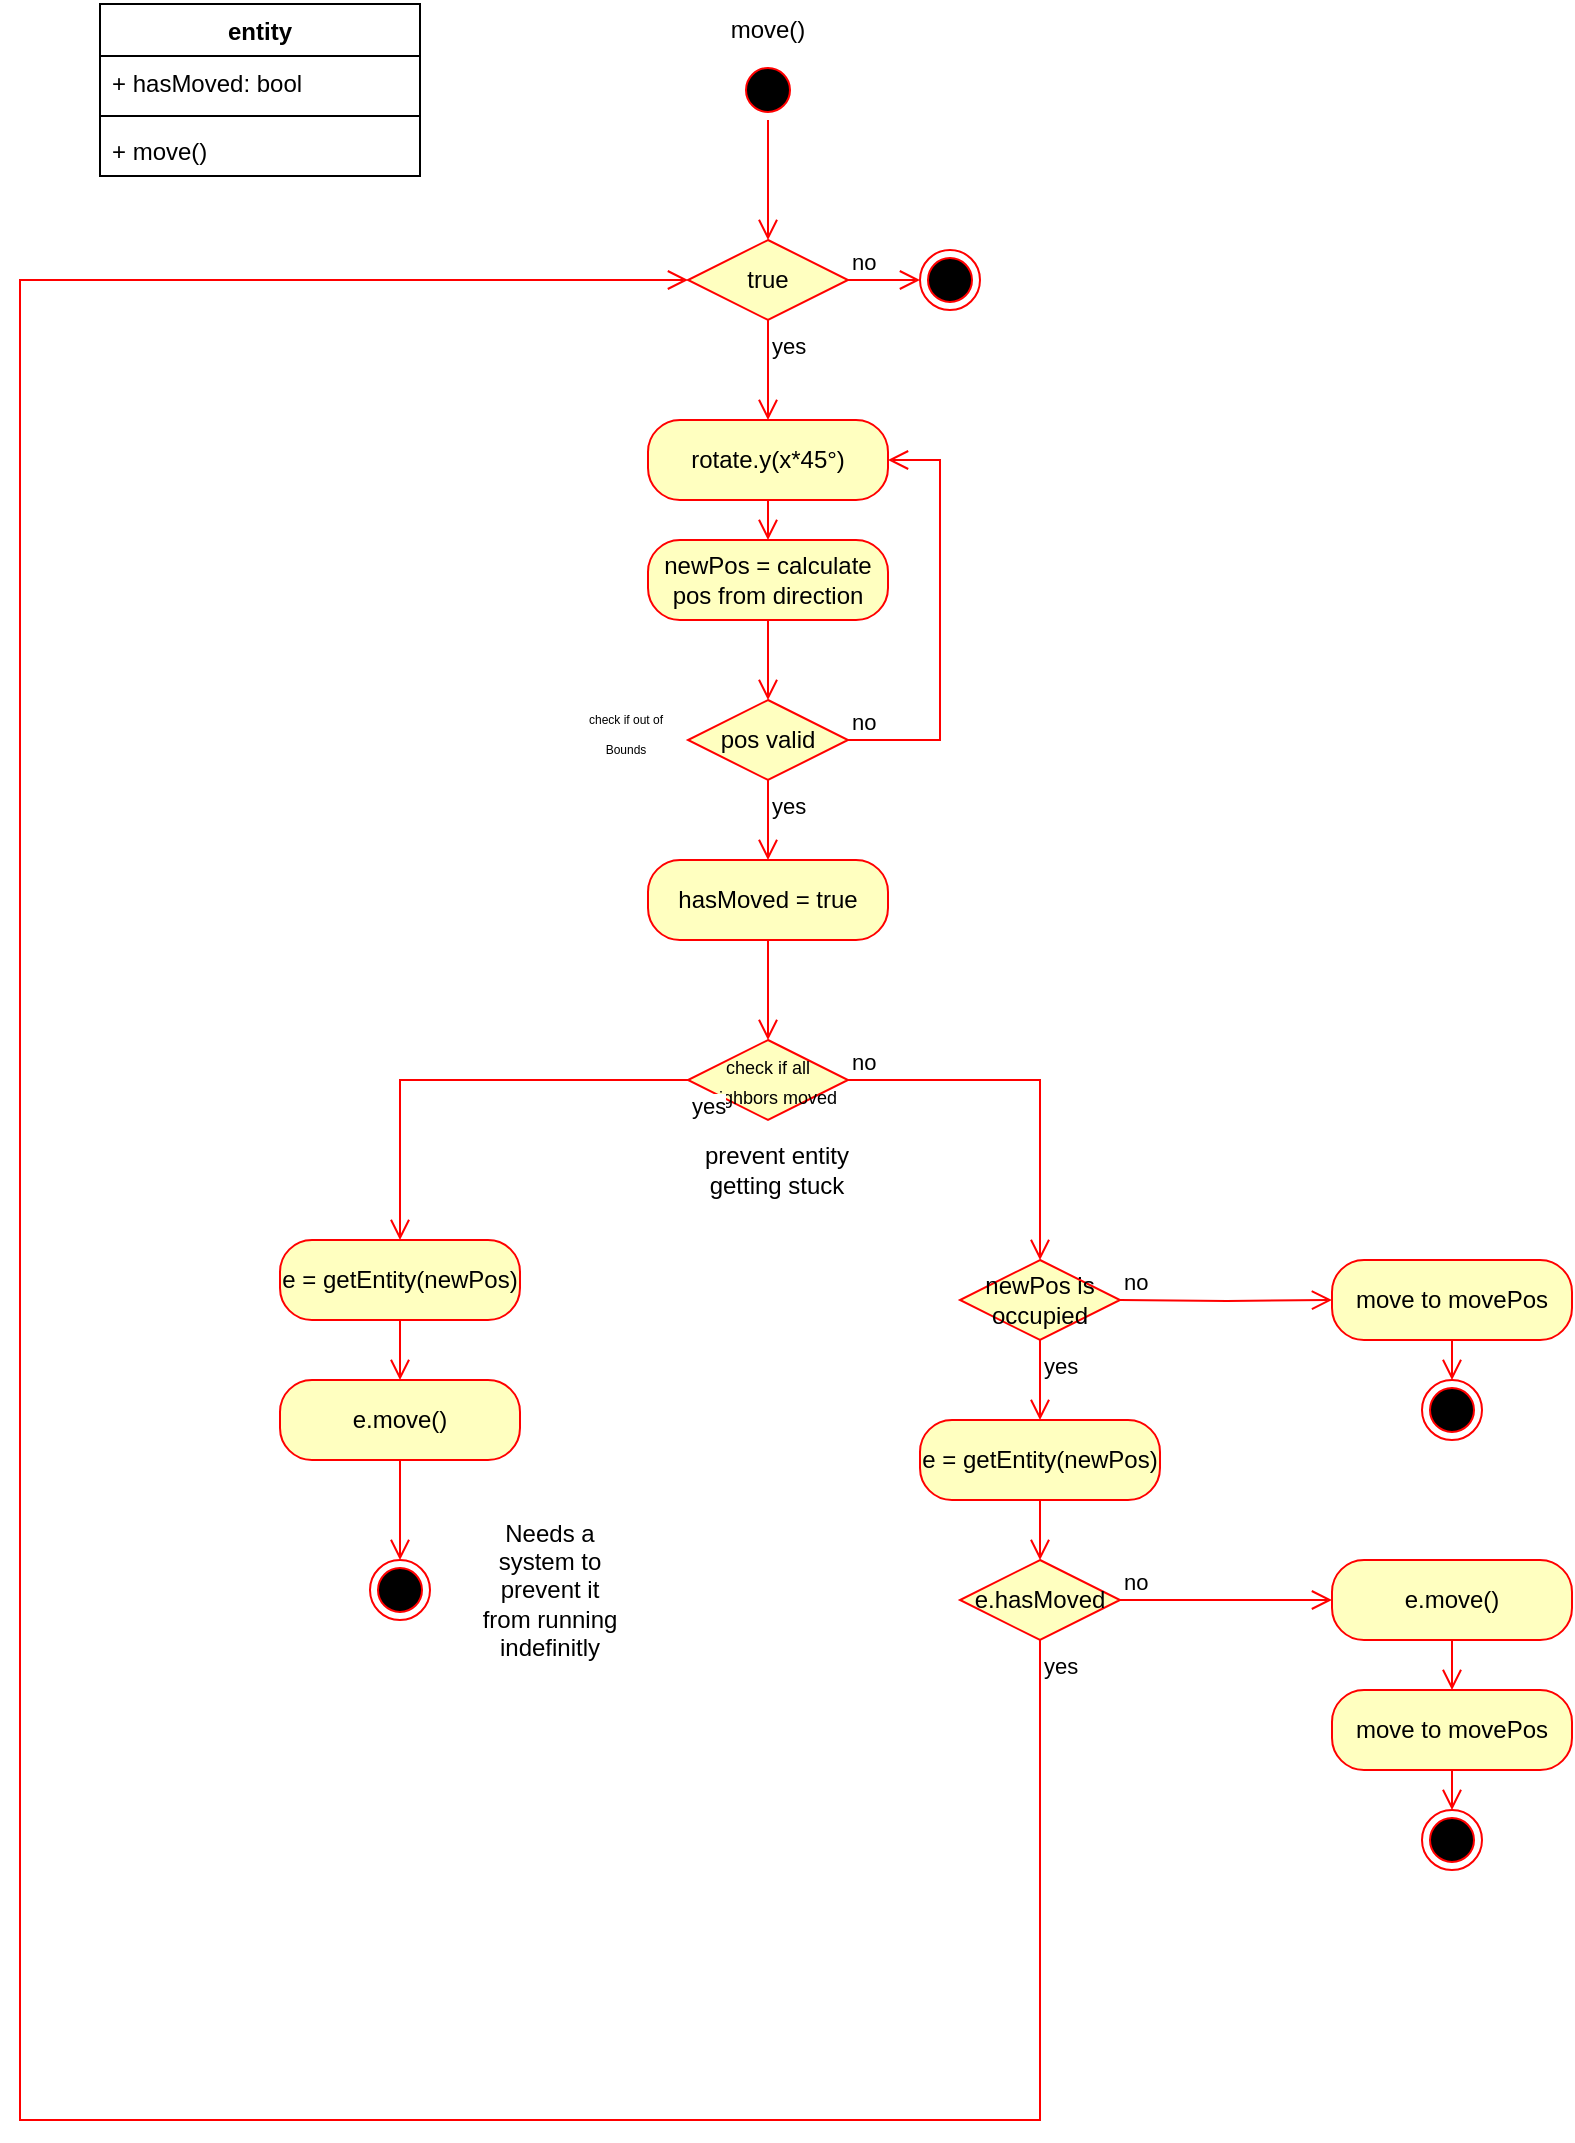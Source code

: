<mxfile version="27.2.0">
  <diagram name="Seite-1" id="X3gVJZckNNmqMsFvvo1p">
    <mxGraphModel dx="2852" dy="1582" grid="1" gridSize="10" guides="1" tooltips="1" connect="1" arrows="1" fold="1" page="1" pageScale="1" pageWidth="827" pageHeight="1169" math="0" shadow="0">
      <root>
        <mxCell id="0" />
        <mxCell id="1" parent="0" />
        <mxCell id="L5VkinG1k-FNeyfvuqiW-1" value="" style="ellipse;html=1;shape=startState;fillColor=#000000;strokeColor=#ff0000;" parent="1" vertex="1">
          <mxGeometry x="399" y="60" width="30" height="30" as="geometry" />
        </mxCell>
        <mxCell id="L5VkinG1k-FNeyfvuqiW-2" value="" style="edgeStyle=orthogonalEdgeStyle;html=1;verticalAlign=bottom;endArrow=open;endSize=8;strokeColor=#ff0000;rounded=0;" parent="1" source="L5VkinG1k-FNeyfvuqiW-1" target="L5VkinG1k-FNeyfvuqiW-5" edge="1">
          <mxGeometry relative="1" as="geometry">
            <mxPoint x="414" y="150" as="targetPoint" />
          </mxGeometry>
        </mxCell>
        <mxCell id="L5VkinG1k-FNeyfvuqiW-3" value="" style="ellipse;html=1;shape=endState;fillColor=#000000;strokeColor=#ff0000;" parent="1" vertex="1">
          <mxGeometry x="741" y="720" width="30" height="30" as="geometry" />
        </mxCell>
        <mxCell id="L5VkinG1k-FNeyfvuqiW-4" value="move()" style="text;html=1;align=center;verticalAlign=middle;whiteSpace=wrap;rounded=0;" parent="1" vertex="1">
          <mxGeometry x="384" y="30" width="60" height="30" as="geometry" />
        </mxCell>
        <mxCell id="L5VkinG1k-FNeyfvuqiW-5" value="true" style="rhombus;whiteSpace=wrap;html=1;fontColor=#000000;fillColor=#ffffc0;strokeColor=#ff0000;" parent="1" vertex="1">
          <mxGeometry x="374" y="150" width="80" height="40" as="geometry" />
        </mxCell>
        <mxCell id="L5VkinG1k-FNeyfvuqiW-6" value="no" style="edgeStyle=orthogonalEdgeStyle;html=1;align=left;verticalAlign=bottom;endArrow=open;endSize=8;strokeColor=#ff0000;rounded=0;" parent="1" source="L5VkinG1k-FNeyfvuqiW-5" target="L5VkinG1k-FNeyfvuqiW-27" edge="1">
          <mxGeometry x="-1" relative="1" as="geometry">
            <mxPoint x="500" y="170" as="targetPoint" />
          </mxGeometry>
        </mxCell>
        <mxCell id="L5VkinG1k-FNeyfvuqiW-7" value="yes" style="edgeStyle=orthogonalEdgeStyle;html=1;align=left;verticalAlign=top;endArrow=open;endSize=8;strokeColor=#ff0000;rounded=0;entryX=0.5;entryY=0;entryDx=0;entryDy=0;" parent="1" source="L5VkinG1k-FNeyfvuqiW-5" target="L5VkinG1k-FNeyfvuqiW-8" edge="1">
          <mxGeometry x="-1" relative="1" as="geometry">
            <mxPoint x="414" y="260" as="targetPoint" />
          </mxGeometry>
        </mxCell>
        <mxCell id="L5VkinG1k-FNeyfvuqiW-8" value="rotate.y(x*45°)" style="rounded=1;whiteSpace=wrap;html=1;arcSize=40;fontColor=#000000;fillColor=#ffffc0;strokeColor=#ff0000;" parent="1" vertex="1">
          <mxGeometry x="354" y="240" width="120" height="40" as="geometry" />
        </mxCell>
        <mxCell id="L5VkinG1k-FNeyfvuqiW-9" value="" style="edgeStyle=orthogonalEdgeStyle;html=1;verticalAlign=bottom;endArrow=open;endSize=8;strokeColor=#ff0000;rounded=0;entryX=0.5;entryY=0;entryDx=0;entryDy=0;" parent="1" source="L5VkinG1k-FNeyfvuqiW-8" target="L5VkinG1k-FNeyfvuqiW-10" edge="1">
          <mxGeometry relative="1" as="geometry">
            <mxPoint x="414" y="340" as="targetPoint" />
          </mxGeometry>
        </mxCell>
        <mxCell id="L5VkinG1k-FNeyfvuqiW-10" value="newPos = calculate pos from direction" style="rounded=1;whiteSpace=wrap;html=1;arcSize=40;fontColor=#000000;fillColor=#ffffc0;strokeColor=#ff0000;" parent="1" vertex="1">
          <mxGeometry x="354" y="300" width="120" height="40" as="geometry" />
        </mxCell>
        <mxCell id="L5VkinG1k-FNeyfvuqiW-11" value="" style="edgeStyle=orthogonalEdgeStyle;html=1;verticalAlign=bottom;endArrow=open;endSize=8;strokeColor=#ff0000;rounded=0;" parent="1" source="L5VkinG1k-FNeyfvuqiW-10" target="ipeBKKbGgdjVmGjqscl7-1" edge="1">
          <mxGeometry relative="1" as="geometry">
            <mxPoint x="414" y="410" as="targetPoint" />
          </mxGeometry>
        </mxCell>
        <mxCell id="L5VkinG1k-FNeyfvuqiW-12" value="newPos is occupied" style="rhombus;whiteSpace=wrap;html=1;fontColor=#000000;fillColor=#ffffc0;strokeColor=#ff0000;" parent="1" vertex="1">
          <mxGeometry x="510" y="660" width="80" height="40" as="geometry" />
        </mxCell>
        <mxCell id="L5VkinG1k-FNeyfvuqiW-13" value="no" style="edgeStyle=orthogonalEdgeStyle;html=1;align=left;verticalAlign=bottom;endArrow=open;endSize=8;strokeColor=#ff0000;rounded=0;exitX=1;exitY=0.5;exitDx=0;exitDy=0;" parent="1" target="L5VkinG1k-FNeyfvuqiW-25" edge="1">
          <mxGeometry x="-1" relative="1" as="geometry">
            <mxPoint x="666" y="680" as="targetPoint" />
            <mxPoint x="590" y="680" as="sourcePoint" />
            <Array as="points" />
          </mxGeometry>
        </mxCell>
        <mxCell id="L5VkinG1k-FNeyfvuqiW-14" value="yes" style="edgeStyle=orthogonalEdgeStyle;html=1;align=left;verticalAlign=top;endArrow=open;endSize=8;strokeColor=#ff0000;rounded=0;" parent="1" source="L5VkinG1k-FNeyfvuqiW-12" target="L5VkinG1k-FNeyfvuqiW-15" edge="1">
          <mxGeometry x="-1" relative="1" as="geometry">
            <mxPoint x="550" y="730" as="targetPoint" />
          </mxGeometry>
        </mxCell>
        <mxCell id="L5VkinG1k-FNeyfvuqiW-15" value="e = getEntity(newPos)" style="rounded=1;whiteSpace=wrap;html=1;arcSize=40;fontColor=#000000;fillColor=#ffffc0;strokeColor=#ff0000;" parent="1" vertex="1">
          <mxGeometry x="490" y="740" width="120" height="40" as="geometry" />
        </mxCell>
        <mxCell id="L5VkinG1k-FNeyfvuqiW-16" value="" style="edgeStyle=orthogonalEdgeStyle;html=1;verticalAlign=bottom;endArrow=open;endSize=8;strokeColor=#ff0000;rounded=0;" parent="1" source="L5VkinG1k-FNeyfvuqiW-15" target="L5VkinG1k-FNeyfvuqiW-28" edge="1">
          <mxGeometry relative="1" as="geometry">
            <mxPoint x="550" y="730" as="targetPoint" />
          </mxGeometry>
        </mxCell>
        <mxCell id="L5VkinG1k-FNeyfvuqiW-17" value="e.move()" style="rounded=1;whiteSpace=wrap;html=1;arcSize=40;fontColor=#000000;fillColor=#ffffc0;strokeColor=#ff0000;" parent="1" vertex="1">
          <mxGeometry x="696" y="810" width="120" height="40" as="geometry" />
        </mxCell>
        <mxCell id="L5VkinG1k-FNeyfvuqiW-19" value="hasMoved = true" style="rounded=1;whiteSpace=wrap;html=1;arcSize=40;fontColor=#000000;fillColor=#ffffc0;strokeColor=#ff0000;" parent="1" vertex="1">
          <mxGeometry x="354" y="460" width="120" height="40" as="geometry" />
        </mxCell>
        <mxCell id="L5VkinG1k-FNeyfvuqiW-20" value="" style="edgeStyle=orthogonalEdgeStyle;html=1;verticalAlign=bottom;endArrow=open;endSize=8;strokeColor=#ff0000;rounded=0;" parent="1" source="L5VkinG1k-FNeyfvuqiW-19" target="ipeBKKbGgdjVmGjqscl7-5" edge="1">
          <mxGeometry relative="1" as="geometry">
            <mxPoint x="130" y="590" as="targetPoint" />
          </mxGeometry>
        </mxCell>
        <mxCell id="L5VkinG1k-FNeyfvuqiW-21" value="entity" style="swimlane;fontStyle=1;align=center;verticalAlign=top;childLayout=stackLayout;horizontal=1;startSize=26;horizontalStack=0;resizeParent=1;resizeParentMax=0;resizeLast=0;collapsible=1;marginBottom=0;whiteSpace=wrap;html=1;" parent="1" vertex="1">
          <mxGeometry x="80" y="32" width="160" height="86" as="geometry" />
        </mxCell>
        <mxCell id="L5VkinG1k-FNeyfvuqiW-22" value="+ hasMoved: bool" style="text;strokeColor=none;fillColor=none;align=left;verticalAlign=top;spacingLeft=4;spacingRight=4;overflow=hidden;rotatable=0;points=[[0,0.5],[1,0.5]];portConstraint=eastwest;whiteSpace=wrap;html=1;" parent="L5VkinG1k-FNeyfvuqiW-21" vertex="1">
          <mxGeometry y="26" width="160" height="26" as="geometry" />
        </mxCell>
        <mxCell id="L5VkinG1k-FNeyfvuqiW-23" value="" style="line;strokeWidth=1;fillColor=none;align=left;verticalAlign=middle;spacingTop=-1;spacingLeft=3;spacingRight=3;rotatable=0;labelPosition=right;points=[];portConstraint=eastwest;strokeColor=inherit;" parent="L5VkinG1k-FNeyfvuqiW-21" vertex="1">
          <mxGeometry y="52" width="160" height="8" as="geometry" />
        </mxCell>
        <mxCell id="L5VkinG1k-FNeyfvuqiW-24" value="+ move()" style="text;strokeColor=none;fillColor=none;align=left;verticalAlign=top;spacingLeft=4;spacingRight=4;overflow=hidden;rotatable=0;points=[[0,0.5],[1,0.5]];portConstraint=eastwest;whiteSpace=wrap;html=1;" parent="L5VkinG1k-FNeyfvuqiW-21" vertex="1">
          <mxGeometry y="60" width="160" height="26" as="geometry" />
        </mxCell>
        <mxCell id="L5VkinG1k-FNeyfvuqiW-25" value="move to movePos" style="rounded=1;whiteSpace=wrap;html=1;arcSize=40;fontColor=#000000;fillColor=#ffffc0;strokeColor=#ff0000;" parent="1" vertex="1">
          <mxGeometry x="696" y="660" width="120" height="40" as="geometry" />
        </mxCell>
        <mxCell id="L5VkinG1k-FNeyfvuqiW-26" value="" style="edgeStyle=orthogonalEdgeStyle;html=1;verticalAlign=bottom;endArrow=open;endSize=8;strokeColor=#ff0000;rounded=0;" parent="1" source="L5VkinG1k-FNeyfvuqiW-25" target="L5VkinG1k-FNeyfvuqiW-3" edge="1">
          <mxGeometry relative="1" as="geometry">
            <mxPoint x="756" y="740" as="targetPoint" />
          </mxGeometry>
        </mxCell>
        <mxCell id="L5VkinG1k-FNeyfvuqiW-27" value="" style="ellipse;html=1;shape=endState;fillColor=#000000;strokeColor=#ff0000;" parent="1" vertex="1">
          <mxGeometry x="490" y="155" width="30" height="30" as="geometry" />
        </mxCell>
        <mxCell id="L5VkinG1k-FNeyfvuqiW-28" value="e.hasMoved" style="rhombus;whiteSpace=wrap;html=1;fontColor=#000000;fillColor=#ffffc0;strokeColor=#ff0000;" parent="1" vertex="1">
          <mxGeometry x="510" y="810" width="80" height="40" as="geometry" />
        </mxCell>
        <mxCell id="L5VkinG1k-FNeyfvuqiW-29" value="no" style="edgeStyle=orthogonalEdgeStyle;html=1;align=left;verticalAlign=bottom;endArrow=open;endSize=8;strokeColor=#ff0000;rounded=0;" parent="1" source="L5VkinG1k-FNeyfvuqiW-28" target="L5VkinG1k-FNeyfvuqiW-17" edge="1">
          <mxGeometry x="-1" relative="1" as="geometry">
            <mxPoint x="656" y="835" as="targetPoint" />
          </mxGeometry>
        </mxCell>
        <mxCell id="L5VkinG1k-FNeyfvuqiW-30" value="yes" style="edgeStyle=orthogonalEdgeStyle;html=1;align=left;verticalAlign=top;endArrow=open;endSize=8;strokeColor=#ff0000;rounded=0;entryX=0;entryY=0.5;entryDx=0;entryDy=0;" parent="1" source="L5VkinG1k-FNeyfvuqiW-28" target="L5VkinG1k-FNeyfvuqiW-5" edge="1">
          <mxGeometry x="-1" relative="1" as="geometry">
            <mxPoint x="414" y="720" as="targetPoint" />
            <Array as="points">
              <mxPoint x="550" y="1090" />
              <mxPoint x="40" y="1090" />
              <mxPoint x="40" y="170" />
            </Array>
          </mxGeometry>
        </mxCell>
        <mxCell id="L5VkinG1k-FNeyfvuqiW-31" value="move to movePos" style="rounded=1;whiteSpace=wrap;html=1;arcSize=40;fontColor=#000000;fillColor=#ffffc0;strokeColor=#ff0000;" parent="1" vertex="1">
          <mxGeometry x="696" y="875" width="120" height="40" as="geometry" />
        </mxCell>
        <mxCell id="L5VkinG1k-FNeyfvuqiW-33" value="" style="edgeStyle=orthogonalEdgeStyle;html=1;align=left;verticalAlign=bottom;endArrow=open;endSize=8;strokeColor=#ff0000;rounded=0;" parent="1" source="L5VkinG1k-FNeyfvuqiW-17" target="L5VkinG1k-FNeyfvuqiW-31" edge="1">
          <mxGeometry x="-1" relative="1" as="geometry">
            <mxPoint x="952" y="845" as="targetPoint" />
            <mxPoint x="831" y="845" as="sourcePoint" />
          </mxGeometry>
        </mxCell>
        <mxCell id="L5VkinG1k-FNeyfvuqiW-35" value="" style="ellipse;html=1;shape=endState;fillColor=#000000;strokeColor=#ff0000;" parent="1" vertex="1">
          <mxGeometry x="741" y="935" width="30" height="30" as="geometry" />
        </mxCell>
        <mxCell id="L5VkinG1k-FNeyfvuqiW-36" value="" style="edgeStyle=orthogonalEdgeStyle;html=1;verticalAlign=bottom;endArrow=open;endSize=8;strokeColor=#ff0000;rounded=0;" parent="1" source="L5VkinG1k-FNeyfvuqiW-31" target="L5VkinG1k-FNeyfvuqiW-35" edge="1">
          <mxGeometry relative="1" as="geometry">
            <mxPoint x="861" y="835" as="targetPoint" />
            <mxPoint x="861" y="815" as="sourcePoint" />
          </mxGeometry>
        </mxCell>
        <mxCell id="ipeBKKbGgdjVmGjqscl7-1" value="pos valid" style="rhombus;whiteSpace=wrap;html=1;fontColor=#000000;fillColor=#ffffc0;strokeColor=#ff0000;" vertex="1" parent="1">
          <mxGeometry x="374" y="380" width="80" height="40" as="geometry" />
        </mxCell>
        <mxCell id="ipeBKKbGgdjVmGjqscl7-2" value="no" style="edgeStyle=orthogonalEdgeStyle;html=1;align=left;verticalAlign=bottom;endArrow=open;endSize=8;strokeColor=#ff0000;rounded=0;entryX=1;entryY=0.5;entryDx=0;entryDy=0;" edge="1" source="ipeBKKbGgdjVmGjqscl7-1" parent="1" target="L5VkinG1k-FNeyfvuqiW-8">
          <mxGeometry x="-1" relative="1" as="geometry">
            <mxPoint x="700" y="370" as="targetPoint" />
            <Array as="points">
              <mxPoint x="500" y="400" />
              <mxPoint x="500" y="260" />
            </Array>
          </mxGeometry>
        </mxCell>
        <mxCell id="ipeBKKbGgdjVmGjqscl7-3" value="yes" style="edgeStyle=orthogonalEdgeStyle;html=1;align=left;verticalAlign=top;endArrow=open;endSize=8;strokeColor=#ff0000;rounded=0;" edge="1" source="ipeBKKbGgdjVmGjqscl7-1" parent="1" target="L5VkinG1k-FNeyfvuqiW-19">
          <mxGeometry x="-1" relative="1" as="geometry">
            <mxPoint x="560" y="450" as="targetPoint" />
          </mxGeometry>
        </mxCell>
        <mxCell id="ipeBKKbGgdjVmGjqscl7-4" value="&lt;font style=&quot;font-size: 6px;&quot;&gt;check if out of Bounds&lt;/font&gt;" style="text;html=1;align=center;verticalAlign=middle;whiteSpace=wrap;rounded=0;" vertex="1" parent="1">
          <mxGeometry x="313" y="380" width="60" height="30" as="geometry" />
        </mxCell>
        <mxCell id="ipeBKKbGgdjVmGjqscl7-5" value="&lt;font style=&quot;font-size: 9px;&quot;&gt;check if all neighbors moved&lt;/font&gt;" style="rhombus;whiteSpace=wrap;html=1;fontColor=#000000;fillColor=#ffffc0;strokeColor=#ff0000;" vertex="1" parent="1">
          <mxGeometry x="374" y="550" width="80" height="40" as="geometry" />
        </mxCell>
        <mxCell id="ipeBKKbGgdjVmGjqscl7-6" value="no" style="edgeStyle=orthogonalEdgeStyle;html=1;align=left;verticalAlign=bottom;endArrow=open;endSize=8;strokeColor=#ff0000;rounded=0;" edge="1" source="ipeBKKbGgdjVmGjqscl7-5" parent="1" target="L5VkinG1k-FNeyfvuqiW-12">
          <mxGeometry x="-1" relative="1" as="geometry">
            <mxPoint x="690" y="670" as="targetPoint" />
          </mxGeometry>
        </mxCell>
        <mxCell id="ipeBKKbGgdjVmGjqscl7-7" value="yes" style="edgeStyle=orthogonalEdgeStyle;html=1;align=left;verticalAlign=top;endArrow=open;endSize=8;strokeColor=#ff0000;rounded=0;" edge="1" source="ipeBKKbGgdjVmGjqscl7-5" parent="1" target="ipeBKKbGgdjVmGjqscl7-10">
          <mxGeometry x="-1" relative="1" as="geometry">
            <mxPoint x="400" y="650" as="targetPoint" />
            <Array as="points">
              <mxPoint x="230" y="570" />
            </Array>
          </mxGeometry>
        </mxCell>
        <mxCell id="ipeBKKbGgdjVmGjqscl7-8" value="e.move()" style="rounded=1;whiteSpace=wrap;html=1;arcSize=40;fontColor=#000000;fillColor=#ffffc0;strokeColor=#ff0000;" vertex="1" parent="1">
          <mxGeometry x="170" y="720" width="120" height="40" as="geometry" />
        </mxCell>
        <mxCell id="ipeBKKbGgdjVmGjqscl7-9" value="" style="edgeStyle=orthogonalEdgeStyle;html=1;verticalAlign=bottom;endArrow=open;endSize=8;strokeColor=#ff0000;rounded=0;" edge="1" source="ipeBKKbGgdjVmGjqscl7-8" parent="1" target="ipeBKKbGgdjVmGjqscl7-12">
          <mxGeometry relative="1" as="geometry">
            <mxPoint x="230" y="790" as="targetPoint" />
          </mxGeometry>
        </mxCell>
        <mxCell id="ipeBKKbGgdjVmGjqscl7-10" value="e = getEntity(newPos)" style="rounded=1;whiteSpace=wrap;html=1;arcSize=40;fontColor=#000000;fillColor=#ffffc0;strokeColor=#ff0000;" vertex="1" parent="1">
          <mxGeometry x="170" y="650" width="120" height="40" as="geometry" />
        </mxCell>
        <mxCell id="ipeBKKbGgdjVmGjqscl7-11" value="" style="edgeStyle=orthogonalEdgeStyle;html=1;verticalAlign=bottom;endArrow=open;endSize=8;strokeColor=#ff0000;rounded=0;" edge="1" parent="1" source="ipeBKKbGgdjVmGjqscl7-10" target="ipeBKKbGgdjVmGjqscl7-8">
          <mxGeometry relative="1" as="geometry">
            <mxPoint x="350" y="770" as="targetPoint" />
          </mxGeometry>
        </mxCell>
        <mxCell id="ipeBKKbGgdjVmGjqscl7-12" value="" style="ellipse;html=1;shape=endState;fillColor=#000000;strokeColor=#ff0000;" vertex="1" parent="1">
          <mxGeometry x="215" y="810" width="30" height="30" as="geometry" />
        </mxCell>
        <mxCell id="ipeBKKbGgdjVmGjqscl7-13" value="prevent entity getting stuck" style="text;html=1;align=center;verticalAlign=middle;whiteSpace=wrap;rounded=0;" vertex="1" parent="1">
          <mxGeometry x="363" y="600" width="111" height="30" as="geometry" />
        </mxCell>
        <mxCell id="ipeBKKbGgdjVmGjqscl7-14" value="Needs a system to prevent it from running indefinitly" style="text;html=1;align=center;verticalAlign=middle;whiteSpace=wrap;rounded=0;" vertex="1" parent="1">
          <mxGeometry x="270" y="810" width="70" height="30" as="geometry" />
        </mxCell>
      </root>
    </mxGraphModel>
  </diagram>
</mxfile>
